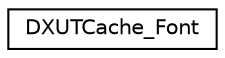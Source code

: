 digraph G
{
  edge [fontname="Helvetica",fontsize="10",labelfontname="Helvetica",labelfontsize="10"];
  node [fontname="Helvetica",fontsize="10",shape=record];
  rankdir="LR";
  Node1 [label="DXUTCache_Font",height=0.2,width=0.4,color="black", fillcolor="white", style="filled",URL="$struct_d_x_u_t_cache___font.html"];
}
